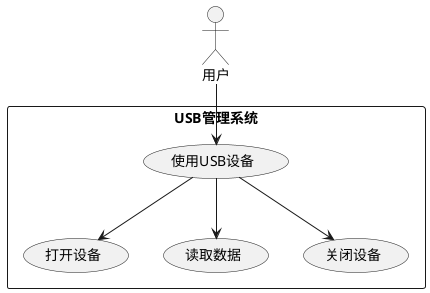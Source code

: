 @startuml
actor 用户

rectangle "USB管理系统" {
    用户 --> (使用USB设备)
    (使用USB设备) --> (打开设备)
    (使用USB设备) --> (读取数据)
    (使用USB设备) --> (关闭设备)
}

@enduml